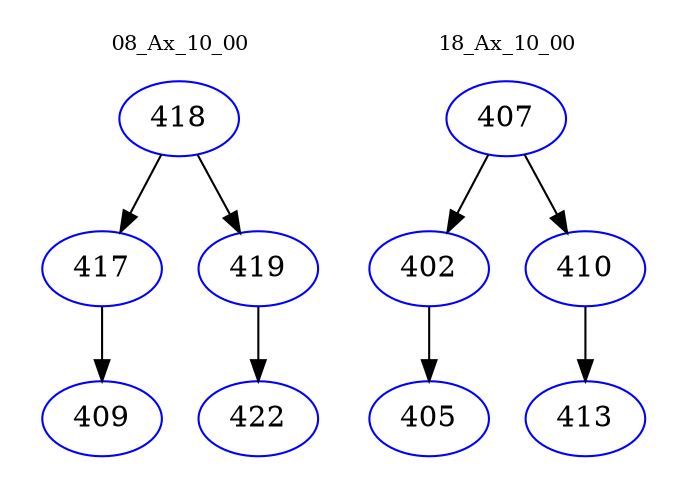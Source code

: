 digraph{
subgraph cluster_0 {
color = white
label = "08_Ax_10_00";
fontsize=10;
T0_418 [label="418", color="blue"]
T0_418 -> T0_417 [color="black"]
T0_417 [label="417", color="blue"]
T0_417 -> T0_409 [color="black"]
T0_409 [label="409", color="blue"]
T0_418 -> T0_419 [color="black"]
T0_419 [label="419", color="blue"]
T0_419 -> T0_422 [color="black"]
T0_422 [label="422", color="blue"]
}
subgraph cluster_1 {
color = white
label = "18_Ax_10_00";
fontsize=10;
T1_407 [label="407", color="blue"]
T1_407 -> T1_402 [color="black"]
T1_402 [label="402", color="blue"]
T1_402 -> T1_405 [color="black"]
T1_405 [label="405", color="blue"]
T1_407 -> T1_410 [color="black"]
T1_410 [label="410", color="blue"]
T1_410 -> T1_413 [color="black"]
T1_413 [label="413", color="blue"]
}
}

